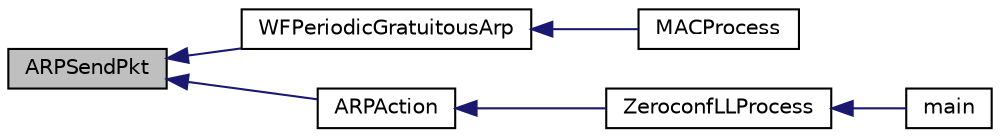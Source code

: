 digraph "ARPSendPkt"
{
  edge [fontname="Helvetica",fontsize="10",labelfontname="Helvetica",labelfontsize="10"];
  node [fontname="Helvetica",fontsize="10",shape=record];
  rankdir="LR";
  Node1 [label="ARPSendPkt",height=0.2,width=0.4,color="black", fillcolor="grey75", style="filled", fontcolor="black"];
  Node1 -> Node2 [dir="back",color="midnightblue",fontsize="10",style="solid"];
  Node2 [label="WFPeriodicGratuitousArp",height=0.2,width=0.4,color="black", fillcolor="white", style="filled",URL="$_w_f_mac_8c.html#a1570c09fc866aec85a413c831e292fda"];
  Node2 -> Node3 [dir="back",color="midnightblue",fontsize="10",style="solid"];
  Node3 [label="MACProcess",height=0.2,width=0.4,color="black", fillcolor="white", style="filled",URL="$_w_f_mac_8c.html#a74c4ae494d118879a5d3798a74c3b905"];
  Node1 -> Node4 [dir="back",color="midnightblue",fontsize="10",style="solid"];
  Node4 [label="ARPAction",height=0.2,width=0.4,color="black", fillcolor="white", style="filled",URL="$_zeroconf_link_local_8c.html#a580dff2a00937f99c7637b05754e086b"];
  Node4 -> Node5 [dir="back",color="midnightblue",fontsize="10",style="solid"];
  Node5 [label="ZeroconfLLProcess",height=0.2,width=0.4,color="black", fillcolor="white", style="filled",URL="$_zeroconf_link_local_8c.html#a5fef6488157febb18bbb8651f4c69fa9"];
  Node5 -> Node6 [dir="back",color="midnightblue",fontsize="10",style="solid"];
  Node6 [label="main",height=0.2,width=0.4,color="black", fillcolor="white", style="filled",URL="$_main_demo_8c.html#a6288eba0f8e8ad3ab1544ad731eb7667"];
}
